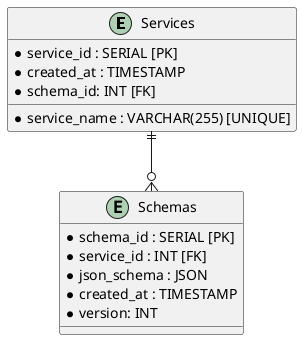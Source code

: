 @startuml
entity "Services" {
    * service_id : SERIAL [PK]
    * service_name : VARCHAR(255) [UNIQUE]
    * created_at : TIMESTAMP
    * schema_id: INT [FK]
}

entity "Schemas" {
    * schema_id : SERIAL [PK]
    * service_id : INT [FK]
    * json_schema : JSON
    * created_at : TIMESTAMP
    * version: INT
}

Services ||--o{ Schemas
@enduml
